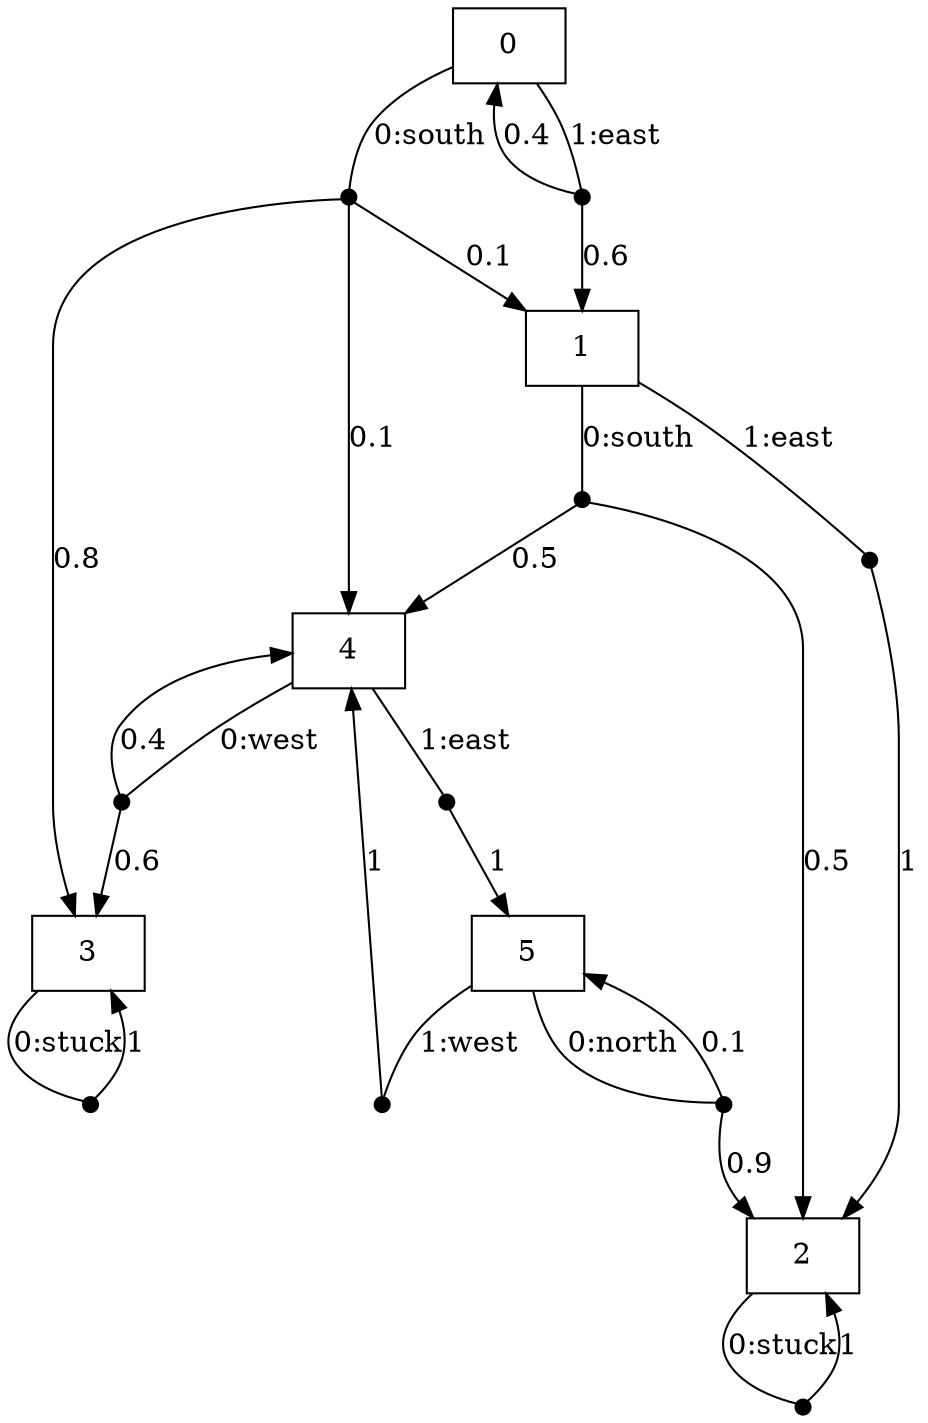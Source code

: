 digraph S {
node [shape=box];
0 -> n0_0 [ arrowhead=none,label="0:south" ];
n0_0 [ shape=point,width=0.1,height=0.1,label="" ];
n0_0 -> 1 [ label="0.1" ];
n0_0 -> 3 [ label="0.8" ];
n0_0 -> 4 [ label="0.1" ];
0 -> n0_1 [ arrowhead=none,label="1:east" ];
n0_1 [ shape=point,width=0.1,height=0.1,label="" ];
n0_1 -> 0 [ label="0.4" ];
n0_1 -> 1 [ label="0.6" ];
1 -> n1_0 [ arrowhead=none,label="0:south" ];
n1_0 [ shape=point,width=0.1,height=0.1,label="" ];
n1_0 -> 2 [ label="0.5" ];
n1_0 -> 4 [ label="0.5" ];
1 -> n1_1 [ arrowhead=none,label="1:east" ];
n1_1 [ shape=point,width=0.1,height=0.1,label="" ];
n1_1 -> 2 [ label="1" ];
2 -> n2_0 [ arrowhead=none,label="0:stuck" ];
n2_0 [ shape=point,width=0.1,height=0.1,label="" ];
n2_0 -> 2 [ label="1" ];
3 -> n3_0 [ arrowhead=none,label="0:stuck" ];
n3_0 [ shape=point,width=0.1,height=0.1,label="" ];
n3_0 -> 3 [ label="1" ];
4 -> n4_0 [ arrowhead=none,label="0:west" ];
n4_0 [ shape=point,width=0.1,height=0.1,label="" ];
n4_0 -> 3 [ label="0.6" ];
n4_0 -> 4 [ label="0.4" ];
4 -> n4_1 [ arrowhead=none,label="1:east" ];
n4_1 [ shape=point,width=0.1,height=0.1,label="" ];
n4_1 -> 5 [ label="1" ];
5 -> n5_0 [ arrowhead=none,label="0:north" ];
n5_0 [ shape=point,width=0.1,height=0.1,label="" ];
n5_0 -> 2 [ label="0.9" ];
n5_0 -> 5 [ label="0.1" ];
5 -> n5_1 [ arrowhead=none,label="1:west" ];
n5_1 [ shape=point,width=0.1,height=0.1,label="" ];
n5_1 -> 4 [ label="1" ];
}
